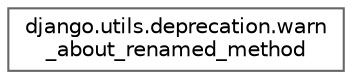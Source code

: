 digraph "Graphical Class Hierarchy"
{
 // LATEX_PDF_SIZE
  bgcolor="transparent";
  edge [fontname=Helvetica,fontsize=10,labelfontname=Helvetica,labelfontsize=10];
  node [fontname=Helvetica,fontsize=10,shape=box,height=0.2,width=0.4];
  rankdir="LR";
  Node0 [id="Node000000",label="django.utils.deprecation.warn\l_about_renamed_method",height=0.2,width=0.4,color="grey40", fillcolor="white", style="filled",URL="$classdjango_1_1utils_1_1deprecation_1_1warn__about__renamed__method.html",tooltip=" "];
}
